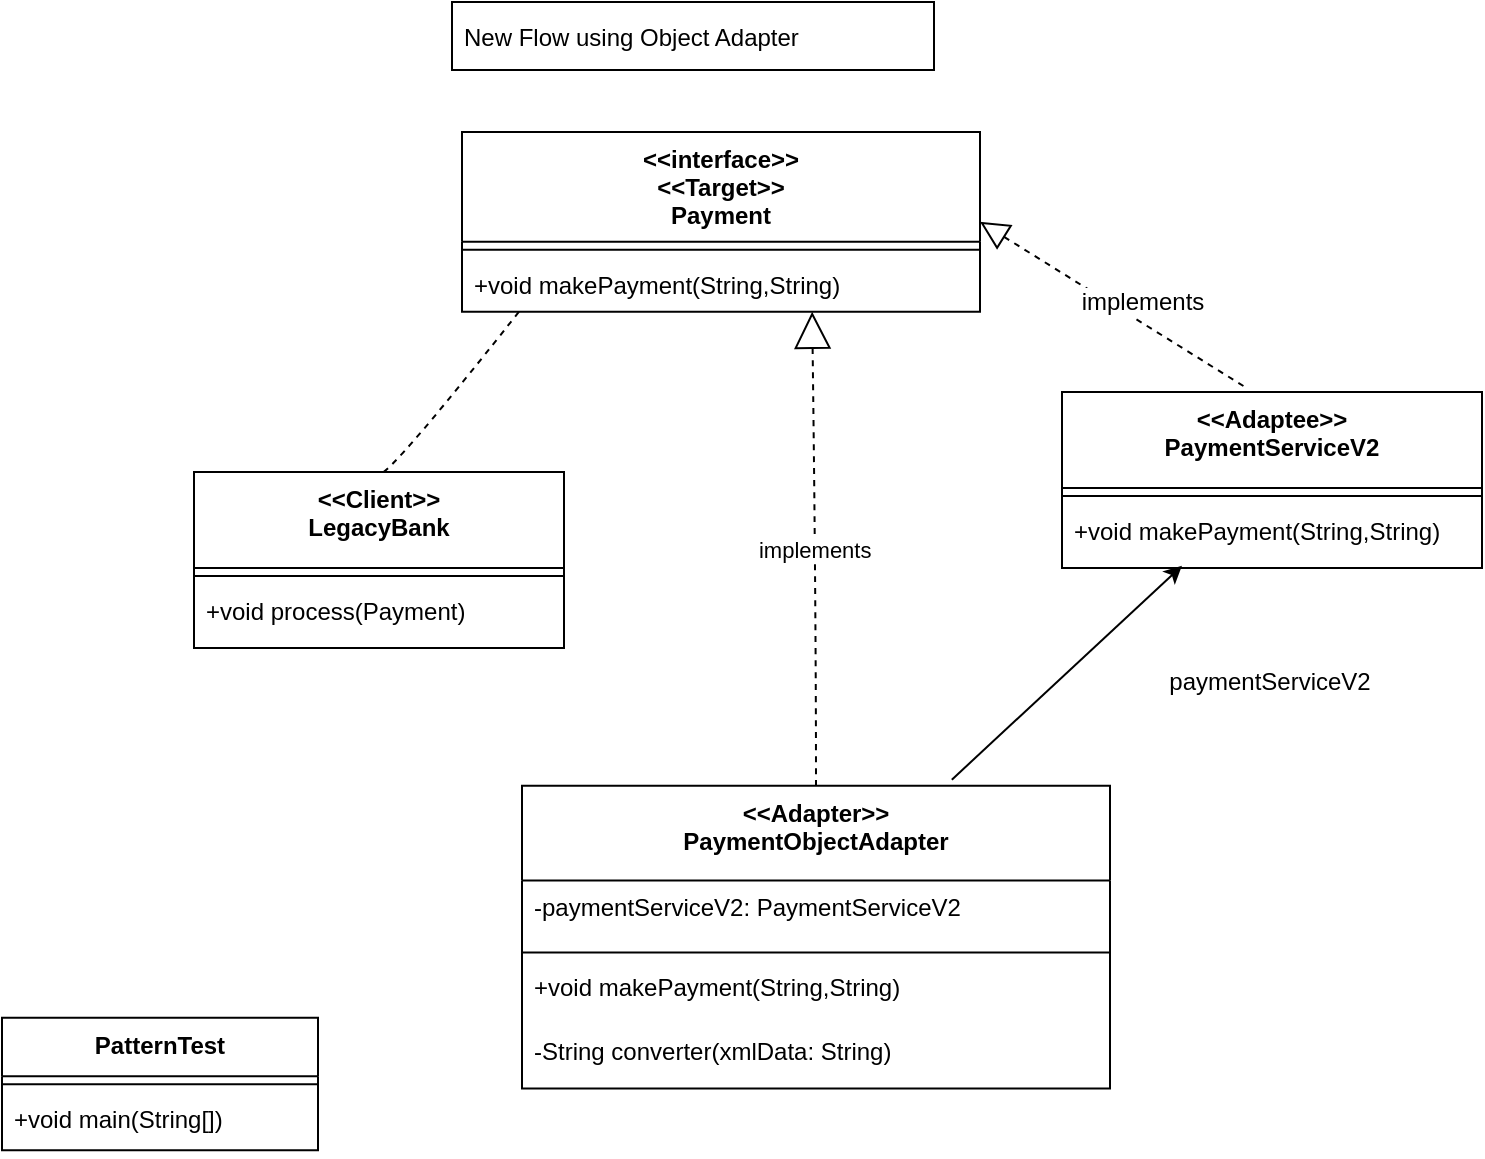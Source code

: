 <mxfile version="24.5.4" type="github">
  <diagram name="Page-1" id="Zg66ymO3-r_jwRBVFKkm">
    <mxGraphModel dx="1434" dy="764" grid="1" gridSize="10" guides="1" tooltips="1" connect="1" arrows="1" fold="1" page="1" pageScale="1" pageWidth="850" pageHeight="1100" math="0" shadow="0">
      <root>
        <mxCell id="0" />
        <mxCell id="1" parent="0" />
        <mxCell id="2JiKV55ibArTTgtWh_bm-1" value="PatternTest" style="swimlane;fontStyle=1;align=center;verticalAlign=top;childLayout=stackLayout;horizontal=1;startSize=29.2;horizontalStack=0;resizeParent=1;resizeParentMax=0;resizeLast=0;collapsible=0;marginBottom=0;" parent="1" vertex="1">
          <mxGeometry x="80" y="562.9" width="158" height="66.2" as="geometry" />
        </mxCell>
        <mxCell id="2JiKV55ibArTTgtWh_bm-2" style="line;strokeWidth=1;fillColor=none;align=left;verticalAlign=middle;spacingTop=-1;spacingLeft=3;spacingRight=3;rotatable=0;labelPosition=right;points=[];portConstraint=eastwest;strokeColor=inherit;" parent="2JiKV55ibArTTgtWh_bm-1" vertex="1">
          <mxGeometry y="29.2" width="158" height="8" as="geometry" />
        </mxCell>
        <mxCell id="2JiKV55ibArTTgtWh_bm-3" value="+void main(String[])" style="text;strokeColor=none;fillColor=none;align=left;verticalAlign=top;spacingLeft=4;spacingRight=4;overflow=hidden;rotatable=0;points=[[0,0.5],[1,0.5]];portConstraint=eastwest;" parent="2JiKV55ibArTTgtWh_bm-1" vertex="1">
          <mxGeometry y="37.2" width="158" height="29" as="geometry" />
        </mxCell>
        <mxCell id="2JiKV55ibArTTgtWh_bm-4" value="&lt;&lt;Client&gt;&gt;&#xa;LegacyBank" style="swimlane;fontStyle=1;align=center;verticalAlign=top;childLayout=stackLayout;horizontal=1;startSize=48;horizontalStack=0;resizeParent=1;resizeParentMax=0;resizeLast=0;collapsible=0;marginBottom=0;" parent="1" vertex="1">
          <mxGeometry x="176" y="290" width="185" height="88" as="geometry" />
        </mxCell>
        <mxCell id="2JiKV55ibArTTgtWh_bm-5" style="line;strokeWidth=1;fillColor=none;align=left;verticalAlign=middle;spacingTop=-1;spacingLeft=3;spacingRight=3;rotatable=0;labelPosition=right;points=[];portConstraint=eastwest;strokeColor=inherit;" parent="2JiKV55ibArTTgtWh_bm-4" vertex="1">
          <mxGeometry y="48" width="185" height="8" as="geometry" />
        </mxCell>
        <mxCell id="2JiKV55ibArTTgtWh_bm-6" value="+void process(Payment)" style="text;strokeColor=none;fillColor=none;align=left;verticalAlign=top;spacingLeft=4;spacingRight=4;overflow=hidden;rotatable=0;points=[[0,0.5],[1,0.5]];portConstraint=eastwest;" parent="2JiKV55ibArTTgtWh_bm-4" vertex="1">
          <mxGeometry y="56" width="185" height="32" as="geometry" />
        </mxCell>
        <mxCell id="2JiKV55ibArTTgtWh_bm-7" value="&lt;&lt;interface&gt;&gt;&#xa;&lt;&lt;Target&gt;&gt;&#xa;Payment" style="swimlane;fontStyle=1;align=center;verticalAlign=top;childLayout=stackLayout;horizontal=1;startSize=54.857;horizontalStack=0;resizeParent=1;resizeParentMax=0;resizeLast=0;collapsible=0;marginBottom=0;" parent="1" vertex="1">
          <mxGeometry x="310" y="120" width="259" height="89.857" as="geometry" />
        </mxCell>
        <mxCell id="2JiKV55ibArTTgtWh_bm-8" style="line;strokeWidth=1;fillColor=none;align=left;verticalAlign=middle;spacingTop=-1;spacingLeft=3;spacingRight=3;rotatable=0;labelPosition=right;points=[];portConstraint=eastwest;strokeColor=inherit;" parent="2JiKV55ibArTTgtWh_bm-7" vertex="1">
          <mxGeometry y="54.857" width="259" height="8" as="geometry" />
        </mxCell>
        <mxCell id="2JiKV55ibArTTgtWh_bm-9" value="+void makePayment(String,String)" style="text;strokeColor=none;fillColor=none;align=left;verticalAlign=top;spacingLeft=4;spacingRight=4;overflow=hidden;rotatable=0;points=[[0,0.5],[1,0.5]];portConstraint=eastwest;" parent="2JiKV55ibArTTgtWh_bm-7" vertex="1">
          <mxGeometry y="62.857" width="259" height="27" as="geometry" />
        </mxCell>
        <mxCell id="2JiKV55ibArTTgtWh_bm-10" value="&lt;&lt;Adaptee&gt;&gt;&#xa;PaymentServiceV2" style="swimlane;fontStyle=1;align=center;verticalAlign=top;childLayout=stackLayout;horizontal=1;startSize=48;horizontalStack=0;resizeParent=1;resizeParentMax=0;resizeLast=0;collapsible=0;marginBottom=0;" parent="1" vertex="1">
          <mxGeometry x="610" y="250" width="210" height="88" as="geometry" />
        </mxCell>
        <mxCell id="2JiKV55ibArTTgtWh_bm-11" style="line;strokeWidth=1;fillColor=none;align=left;verticalAlign=middle;spacingTop=-1;spacingLeft=3;spacingRight=3;rotatable=0;labelPosition=right;points=[];portConstraint=eastwest;strokeColor=inherit;" parent="2JiKV55ibArTTgtWh_bm-10" vertex="1">
          <mxGeometry y="48" width="210" height="8" as="geometry" />
        </mxCell>
        <mxCell id="2JiKV55ibArTTgtWh_bm-12" value="+void makePayment(String,String)" style="text;strokeColor=none;fillColor=none;align=left;verticalAlign=top;spacingLeft=4;spacingRight=4;overflow=hidden;rotatable=0;points=[[0,0.5],[1,0.5]];portConstraint=eastwest;" parent="2JiKV55ibArTTgtWh_bm-10" vertex="1">
          <mxGeometry y="56" width="210" height="32" as="geometry" />
        </mxCell>
        <mxCell id="2JiKV55ibArTTgtWh_bm-13" value="&lt;&lt;Adapter&gt;&gt;&#xa;PaymentObjectAdapter" style="swimlane;fontStyle=1;align=center;verticalAlign=top;childLayout=stackLayout;horizontal=1;startSize=47.333;horizontalStack=0;resizeParent=1;resizeParentMax=0;resizeLast=0;collapsible=0;marginBottom=0;" parent="1" vertex="1">
          <mxGeometry x="340" y="446.87" width="294" height="151.333" as="geometry" />
        </mxCell>
        <mxCell id="2JiKV55ibArTTgtWh_bm-14" value="-paymentServiceV2: PaymentServiceV2" style="text;strokeColor=none;fillColor=none;align=left;verticalAlign=top;spacingLeft=4;spacingRight=4;overflow=hidden;rotatable=0;points=[[0,0.5],[1,0.5]];portConstraint=eastwest;" parent="2JiKV55ibArTTgtWh_bm-13" vertex="1">
          <mxGeometry y="47.333" width="294" height="32" as="geometry" />
        </mxCell>
        <mxCell id="2JiKV55ibArTTgtWh_bm-15" style="line;strokeWidth=1;fillColor=none;align=left;verticalAlign=middle;spacingTop=-1;spacingLeft=3;spacingRight=3;rotatable=0;labelPosition=right;points=[];portConstraint=eastwest;strokeColor=inherit;" parent="2JiKV55ibArTTgtWh_bm-13" vertex="1">
          <mxGeometry y="79.333" width="294" height="8" as="geometry" />
        </mxCell>
        <mxCell id="2JiKV55ibArTTgtWh_bm-16" value="+void makePayment(String,String)" style="text;strokeColor=none;fillColor=none;align=left;verticalAlign=top;spacingLeft=4;spacingRight=4;overflow=hidden;rotatable=0;points=[[0,0.5],[1,0.5]];portConstraint=eastwest;" parent="2JiKV55ibArTTgtWh_bm-13" vertex="1">
          <mxGeometry y="87.333" width="294" height="32" as="geometry" />
        </mxCell>
        <mxCell id="2JiKV55ibArTTgtWh_bm-17" value="-String converter(xmlData: String)" style="text;strokeColor=none;fillColor=none;align=left;verticalAlign=top;spacingLeft=4;spacingRight=4;overflow=hidden;rotatable=0;points=[[0,0.5],[1,0.5]];portConstraint=eastwest;" parent="2JiKV55ibArTTgtWh_bm-13" vertex="1">
          <mxGeometry y="119.333" width="294" height="32" as="geometry" />
        </mxCell>
        <mxCell id="2JiKV55ibArTTgtWh_bm-18" value="New Flow using Object Adapter" style="align=left;spacingLeft=4;" parent="1" vertex="1">
          <mxGeometry x="305" y="55" width="241" height="34" as="geometry" />
        </mxCell>
        <mxCell id="2JiKV55ibArTTgtWh_bm-19" value="" style="curved=1;dashed=1;startArrow=none;endArrow=none;exitX=0.11;exitY=1;entryX=0.5;entryY=0;rounded=0;" parent="1" source="2JiKV55ibArTTgtWh_bm-7" target="2JiKV55ibArTTgtWh_bm-4" edge="1">
          <mxGeometry relative="1" as="geometry">
            <Array as="points">
              <mxPoint x="268" y="299" />
            </Array>
          </mxGeometry>
        </mxCell>
        <mxCell id="2JiKV55ibArTTgtWh_bm-20" value="implements" style="curved=1;dashed=1;startArrow=block;startSize=16;startFill=0;endArrow=none;exitX=0.869;exitY=1.116;entryX=0.5;entryY=0;rounded=0;exitDx=0;exitDy=0;exitPerimeter=0;" parent="1" target="2JiKV55ibArTTgtWh_bm-13" edge="1">
          <mxGeometry relative="1" as="geometry">
            <Array as="points">
              <mxPoint x="487" y="357.81" />
            </Array>
            <mxPoint x="485.071" y="209.859" as="sourcePoint" />
          </mxGeometry>
        </mxCell>
        <mxCell id="O9XXzeADfH-jaDmMMGaJ-1" value="" style="endArrow=block;dashed=1;endFill=0;endSize=12;html=1;rounded=0;exitX=0.432;exitY=-0.034;exitDx=0;exitDy=0;exitPerimeter=0;entryX=1;entryY=0.5;entryDx=0;entryDy=0;" edge="1" parent="1" source="2JiKV55ibArTTgtWh_bm-10" target="2JiKV55ibArTTgtWh_bm-7">
          <mxGeometry width="160" relative="1" as="geometry">
            <mxPoint x="720" y="230" as="sourcePoint" />
            <mxPoint x="880" y="230" as="targetPoint" />
          </mxGeometry>
        </mxCell>
        <mxCell id="O9XXzeADfH-jaDmMMGaJ-2" value="" style="endArrow=classic;html=1;rounded=0;exitX=0.731;exitY=-0.02;exitDx=0;exitDy=0;exitPerimeter=0;" edge="1" parent="1" source="2JiKV55ibArTTgtWh_bm-13">
          <mxGeometry width="50" height="50" relative="1" as="geometry">
            <mxPoint x="620" y="386.87" as="sourcePoint" />
            <mxPoint x="670" y="336.87" as="targetPoint" />
          </mxGeometry>
        </mxCell>
        <mxCell id="O9XXzeADfH-jaDmMMGaJ-6" value="&lt;span style=&quot;text-align: left; white-space: nowrap;&quot;&gt;paymentServiceV2&lt;/span&gt;" style="text;html=1;align=center;verticalAlign=middle;whiteSpace=wrap;rounded=0;" vertex="1" parent="1">
          <mxGeometry x="684" y="380" width="60" height="30" as="geometry" />
        </mxCell>
        <mxCell id="O9XXzeADfH-jaDmMMGaJ-7" value="implements" style="text;html=1;align=center;verticalAlign=middle;rounded=0;labelBackgroundColor=default;" vertex="1" parent="1">
          <mxGeometry x="620" y="190" width="60" height="30" as="geometry" />
        </mxCell>
      </root>
    </mxGraphModel>
  </diagram>
</mxfile>
